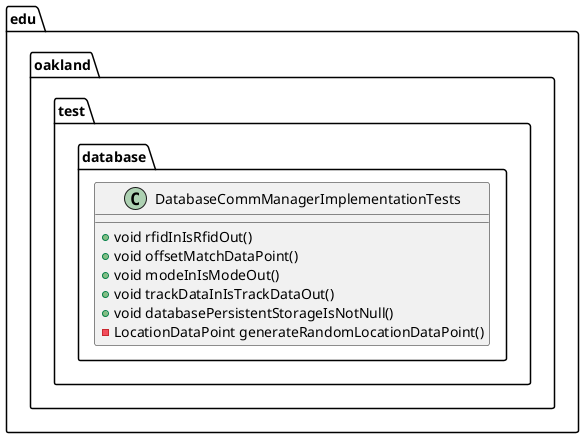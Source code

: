 @startuml DatabaseCommManagerImplementationTests

package edu.oakland.test.database {
    class DatabaseCommManagerImplementationTests {
        + void rfidInIsRfidOut()
        + void offsetMatchDataPoint()
        + void modeInIsModeOut()
        + void trackDataInIsTrackDataOut()
        + void databasePersistentStorageIsNotNull() 
        - LocationDataPoint generateRandomLocationDataPoint()
    }
}

@enduml
